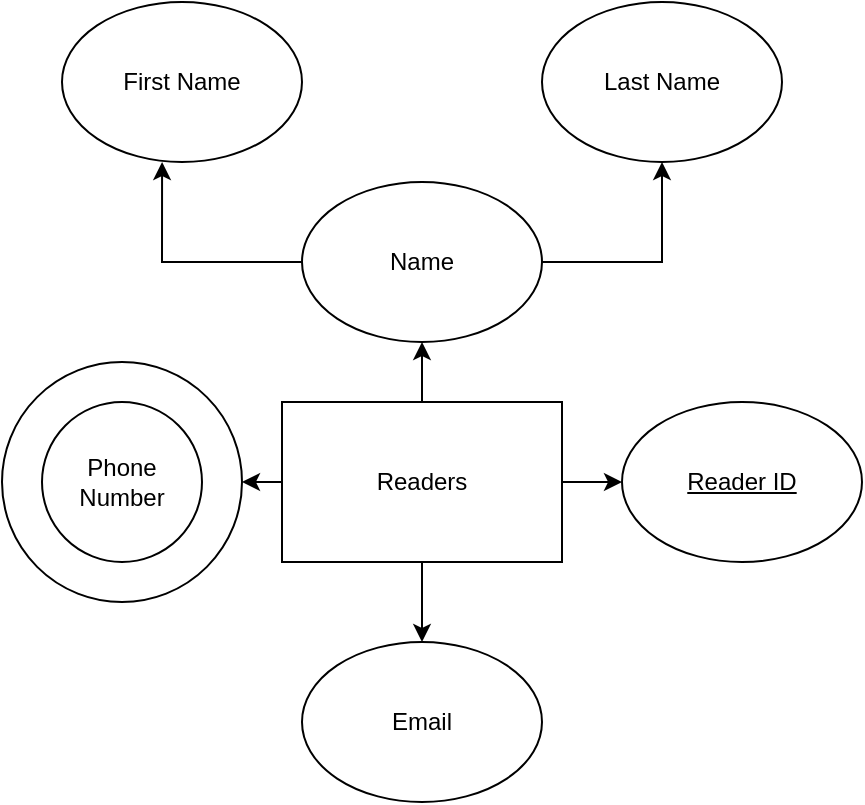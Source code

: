 <mxfile version="22.0.8" type="github">
  <diagram id="R2lEEEUBdFMjLlhIrx00" name="Page-1">
    <mxGraphModel dx="1114" dy="562" grid="1" gridSize="10" guides="1" tooltips="1" connect="1" arrows="1" fold="1" page="1" pageScale="1" pageWidth="850" pageHeight="1100" math="0" shadow="0" extFonts="Permanent Marker^https://fonts.googleapis.com/css?family=Permanent+Marker">
      <root>
        <mxCell id="0" />
        <mxCell id="1" parent="0" />
        <mxCell id="fH8mJjxcbIheR-t7tr0s-37" style="edgeStyle=orthogonalEdgeStyle;rounded=0;orthogonalLoop=1;jettySize=auto;html=1;exitX=0.5;exitY=0;exitDx=0;exitDy=0;entryX=0.5;entryY=1;entryDx=0;entryDy=0;" edge="1" parent="1" source="fH8mJjxcbIheR-t7tr0s-26" target="fH8mJjxcbIheR-t7tr0s-30">
          <mxGeometry relative="1" as="geometry" />
        </mxCell>
        <mxCell id="fH8mJjxcbIheR-t7tr0s-38" style="edgeStyle=orthogonalEdgeStyle;rounded=0;orthogonalLoop=1;jettySize=auto;html=1;exitX=1;exitY=0.5;exitDx=0;exitDy=0;entryX=0;entryY=0.5;entryDx=0;entryDy=0;" edge="1" parent="1" source="fH8mJjxcbIheR-t7tr0s-26" target="fH8mJjxcbIheR-t7tr0s-28">
          <mxGeometry relative="1" as="geometry" />
        </mxCell>
        <mxCell id="fH8mJjxcbIheR-t7tr0s-40" style="edgeStyle=orthogonalEdgeStyle;rounded=0;orthogonalLoop=1;jettySize=auto;html=1;exitX=0;exitY=0.5;exitDx=0;exitDy=0;entryX=1;entryY=0.5;entryDx=0;entryDy=0;" edge="1" parent="1" source="fH8mJjxcbIheR-t7tr0s-26" target="fH8mJjxcbIheR-t7tr0s-29">
          <mxGeometry relative="1" as="geometry" />
        </mxCell>
        <mxCell id="fH8mJjxcbIheR-t7tr0s-43" style="edgeStyle=orthogonalEdgeStyle;rounded=0;orthogonalLoop=1;jettySize=auto;html=1;exitX=0.5;exitY=1;exitDx=0;exitDy=0;entryX=0.5;entryY=0;entryDx=0;entryDy=0;" edge="1" parent="1" source="fH8mJjxcbIheR-t7tr0s-26" target="fH8mJjxcbIheR-t7tr0s-27">
          <mxGeometry relative="1" as="geometry" />
        </mxCell>
        <mxCell id="fH8mJjxcbIheR-t7tr0s-26" value="Readers" style="rounded=0;whiteSpace=wrap;html=1;" vertex="1" parent="1">
          <mxGeometry x="180" y="250" width="140" height="80" as="geometry" />
        </mxCell>
        <mxCell id="fH8mJjxcbIheR-t7tr0s-27" value="Email" style="ellipse;whiteSpace=wrap;html=1;" vertex="1" parent="1">
          <mxGeometry x="190" y="370" width="120" height="80" as="geometry" />
        </mxCell>
        <mxCell id="fH8mJjxcbIheR-t7tr0s-28" value="&lt;u&gt;Reader ID&lt;/u&gt;" style="ellipse;whiteSpace=wrap;html=1;" vertex="1" parent="1">
          <mxGeometry x="350" y="250" width="120" height="80" as="geometry" />
        </mxCell>
        <mxCell id="fH8mJjxcbIheR-t7tr0s-29" value="Phone No" style="ellipse;whiteSpace=wrap;html=1;" vertex="1" parent="1">
          <mxGeometry x="40" y="230" width="120" height="120" as="geometry" />
        </mxCell>
        <mxCell id="fH8mJjxcbIheR-t7tr0s-36" style="edgeStyle=orthogonalEdgeStyle;rounded=0;orthogonalLoop=1;jettySize=auto;html=1;exitX=1;exitY=0.5;exitDx=0;exitDy=0;entryX=0.5;entryY=1;entryDx=0;entryDy=0;" edge="1" parent="1" source="fH8mJjxcbIheR-t7tr0s-30" target="fH8mJjxcbIheR-t7tr0s-33">
          <mxGeometry relative="1" as="geometry" />
        </mxCell>
        <mxCell id="fH8mJjxcbIheR-t7tr0s-30" value="Name" style="ellipse;whiteSpace=wrap;html=1;" vertex="1" parent="1">
          <mxGeometry x="190" y="140" width="120" height="80" as="geometry" />
        </mxCell>
        <mxCell id="fH8mJjxcbIheR-t7tr0s-32" value="First Name" style="ellipse;whiteSpace=wrap;html=1;" vertex="1" parent="1">
          <mxGeometry x="70" y="50" width="120" height="80" as="geometry" />
        </mxCell>
        <mxCell id="fH8mJjxcbIheR-t7tr0s-33" value="Last Name" style="ellipse;whiteSpace=wrap;html=1;" vertex="1" parent="1">
          <mxGeometry x="310" y="50" width="120" height="80" as="geometry" />
        </mxCell>
        <mxCell id="fH8mJjxcbIheR-t7tr0s-35" style="edgeStyle=orthogonalEdgeStyle;rounded=0;orthogonalLoop=1;jettySize=auto;html=1;exitX=0;exitY=0.5;exitDx=0;exitDy=0;entryX=0.417;entryY=1;entryDx=0;entryDy=0;entryPerimeter=0;" edge="1" parent="1" source="fH8mJjxcbIheR-t7tr0s-30" target="fH8mJjxcbIheR-t7tr0s-32">
          <mxGeometry relative="1" as="geometry" />
        </mxCell>
        <mxCell id="fH8mJjxcbIheR-t7tr0s-39" value="Phone Number" style="ellipse;whiteSpace=wrap;html=1;aspect=fixed;" vertex="1" parent="1">
          <mxGeometry x="60" y="250" width="80" height="80" as="geometry" />
        </mxCell>
        <mxCell id="fH8mJjxcbIheR-t7tr0s-41" style="edgeStyle=orthogonalEdgeStyle;rounded=0;orthogonalLoop=1;jettySize=auto;html=1;exitX=0.5;exitY=1;exitDx=0;exitDy=0;" edge="1" parent="1" source="fH8mJjxcbIheR-t7tr0s-29" target="fH8mJjxcbIheR-t7tr0s-29">
          <mxGeometry relative="1" as="geometry" />
        </mxCell>
      </root>
    </mxGraphModel>
  </diagram>
</mxfile>
